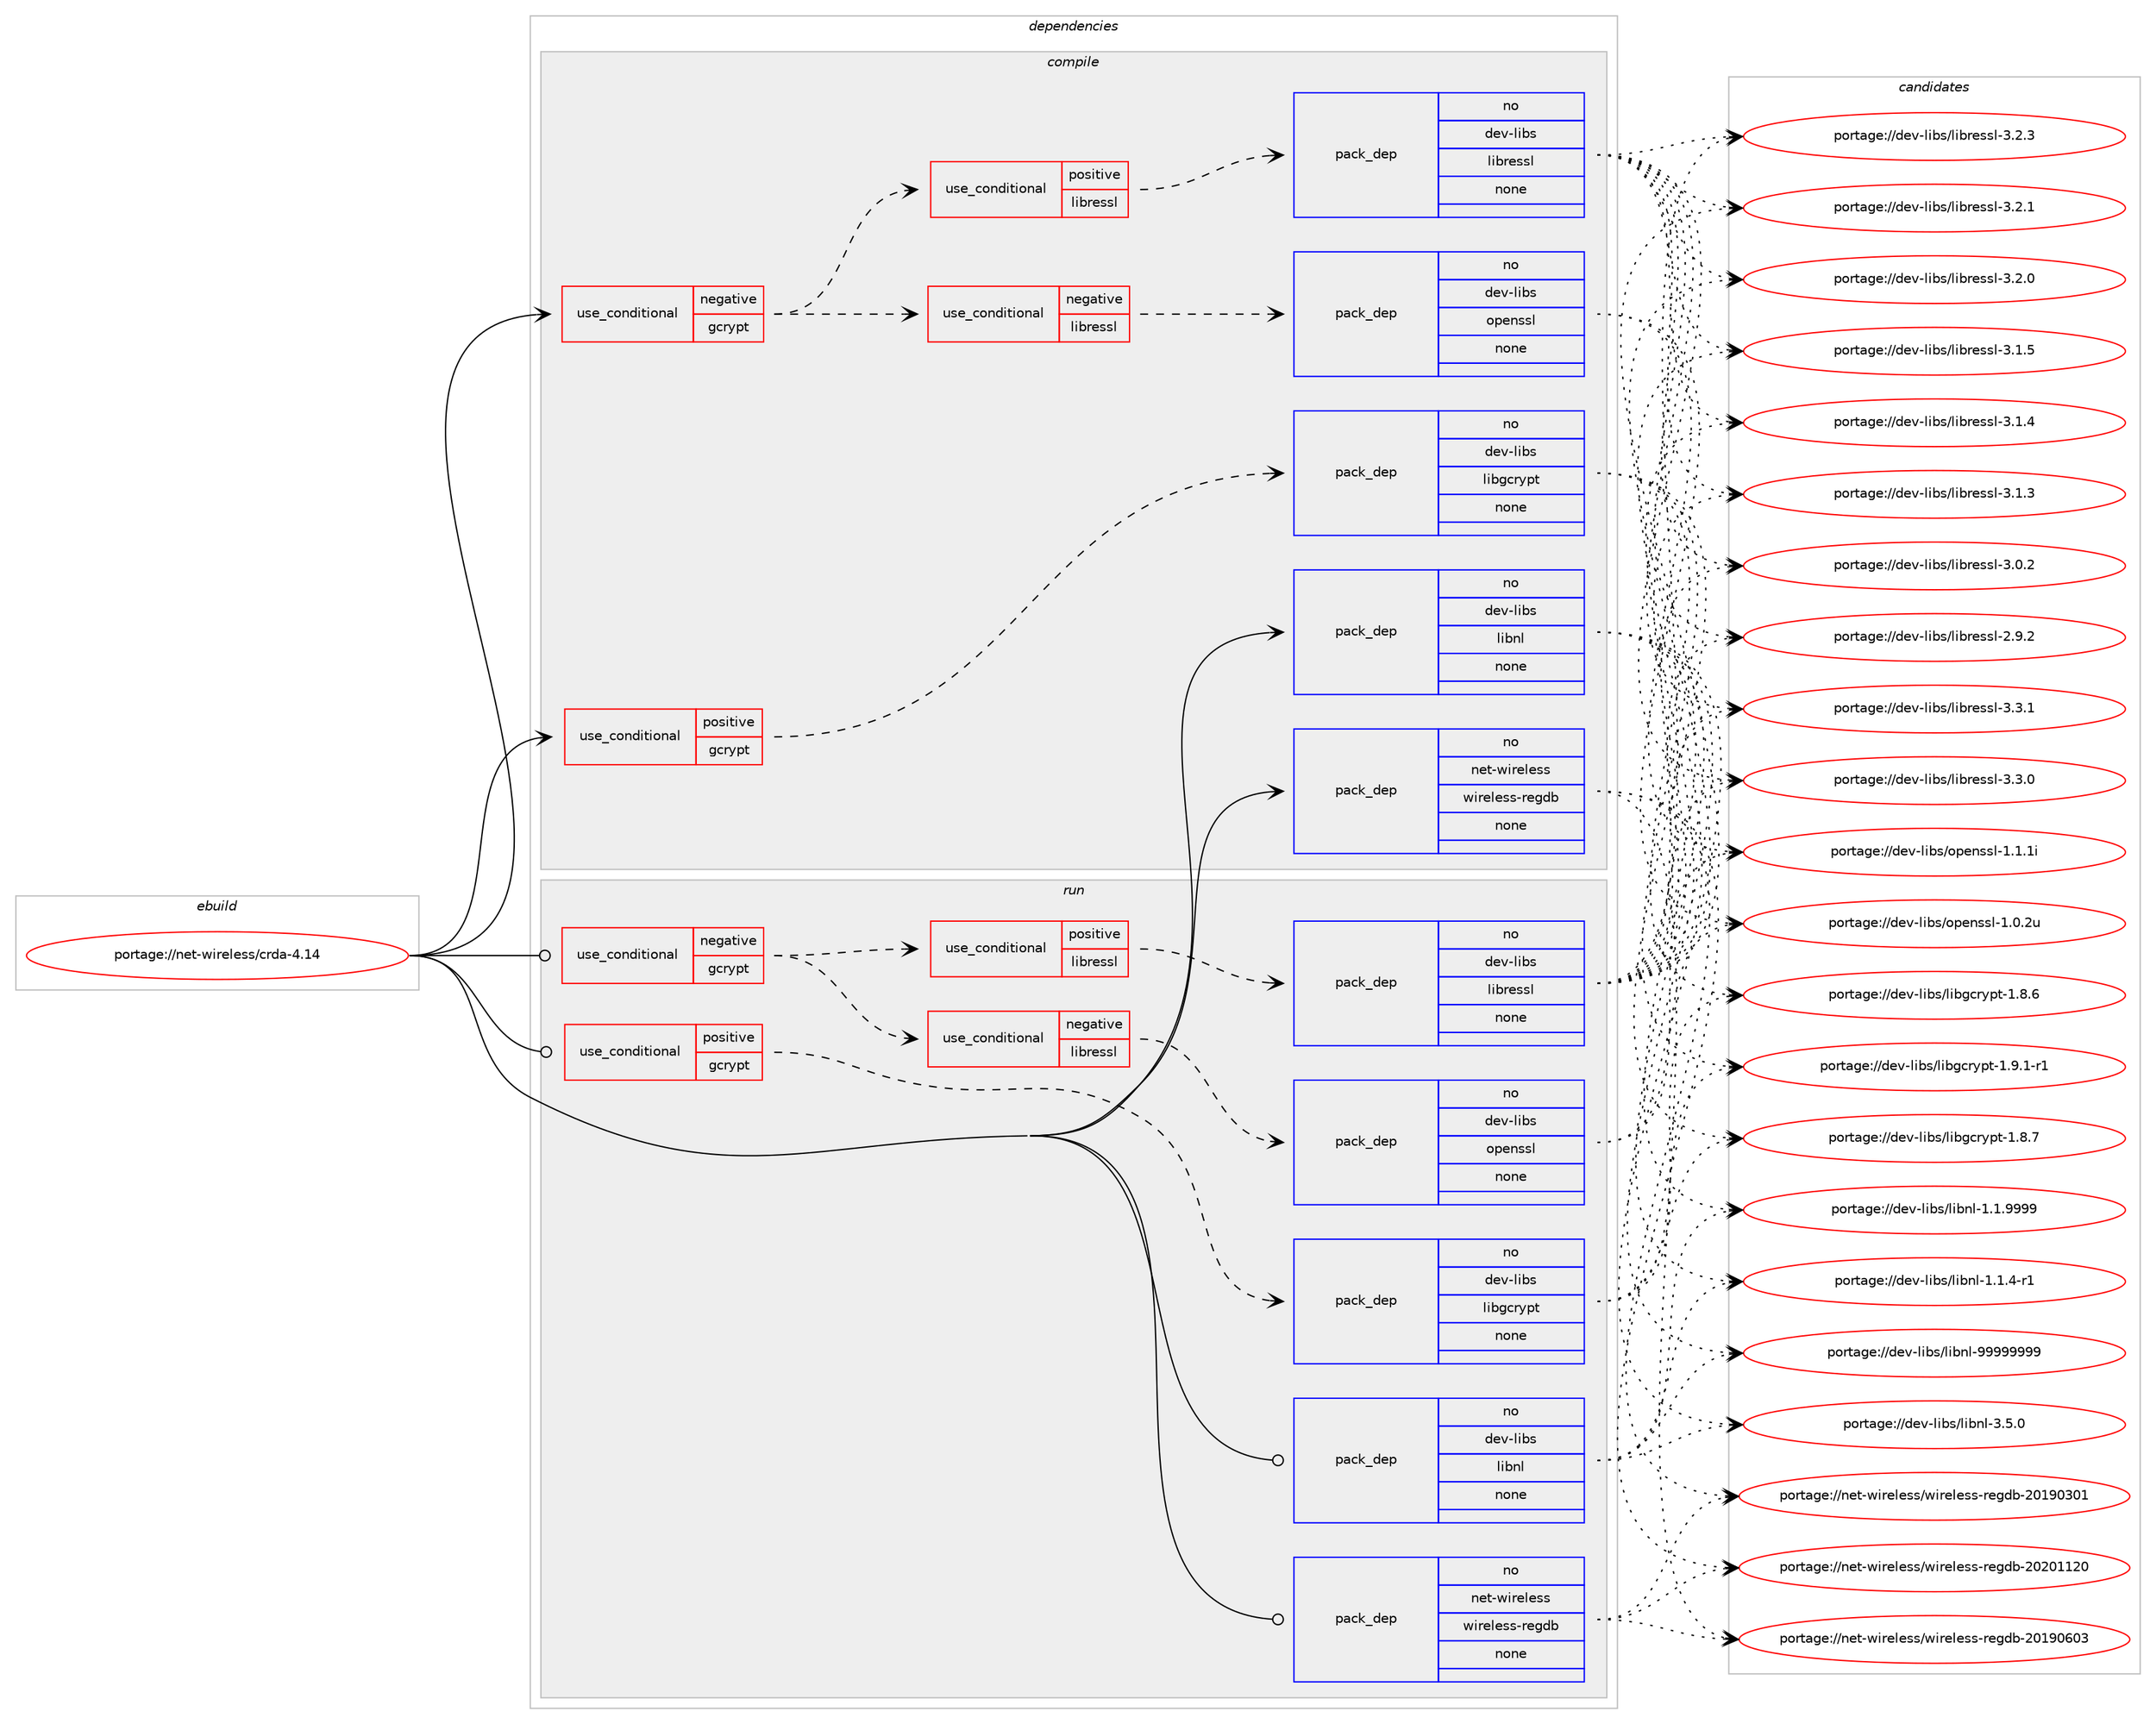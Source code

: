 digraph prolog {

# *************
# Graph options
# *************

newrank=true;
concentrate=true;
compound=true;
graph [rankdir=LR,fontname=Helvetica,fontsize=10,ranksep=1.5];#, ranksep=2.5, nodesep=0.2];
edge  [arrowhead=vee];
node  [fontname=Helvetica,fontsize=10];

# **********
# The ebuild
# **********

subgraph cluster_leftcol {
color=gray;
rank=same;
label=<<i>ebuild</i>>;
id [label="portage://net-wireless/crda-4.14", color=red, width=4, href="../net-wireless/crda-4.14.svg"];
}

# ****************
# The dependencies
# ****************

subgraph cluster_midcol {
color=gray;
label=<<i>dependencies</i>>;
subgraph cluster_compile {
fillcolor="#eeeeee";
style=filled;
label=<<i>compile</i>>;
subgraph cond3737 {
dependency12785 [label=<<TABLE BORDER="0" CELLBORDER="1" CELLSPACING="0" CELLPADDING="4"><TR><TD ROWSPAN="3" CELLPADDING="10">use_conditional</TD></TR><TR><TD>negative</TD></TR><TR><TD>gcrypt</TD></TR></TABLE>>, shape=none, color=red];
subgraph cond3738 {
dependency12786 [label=<<TABLE BORDER="0" CELLBORDER="1" CELLSPACING="0" CELLPADDING="4"><TR><TD ROWSPAN="3" CELLPADDING="10">use_conditional</TD></TR><TR><TD>negative</TD></TR><TR><TD>libressl</TD></TR></TABLE>>, shape=none, color=red];
subgraph pack8940 {
dependency12787 [label=<<TABLE BORDER="0" CELLBORDER="1" CELLSPACING="0" CELLPADDING="4" WIDTH="220"><TR><TD ROWSPAN="6" CELLPADDING="30">pack_dep</TD></TR><TR><TD WIDTH="110">no</TD></TR><TR><TD>dev-libs</TD></TR><TR><TD>openssl</TD></TR><TR><TD>none</TD></TR><TR><TD></TD></TR></TABLE>>, shape=none, color=blue];
}
dependency12786:e -> dependency12787:w [weight=20,style="dashed",arrowhead="vee"];
}
dependency12785:e -> dependency12786:w [weight=20,style="dashed",arrowhead="vee"];
subgraph cond3739 {
dependency12788 [label=<<TABLE BORDER="0" CELLBORDER="1" CELLSPACING="0" CELLPADDING="4"><TR><TD ROWSPAN="3" CELLPADDING="10">use_conditional</TD></TR><TR><TD>positive</TD></TR><TR><TD>libressl</TD></TR></TABLE>>, shape=none, color=red];
subgraph pack8941 {
dependency12789 [label=<<TABLE BORDER="0" CELLBORDER="1" CELLSPACING="0" CELLPADDING="4" WIDTH="220"><TR><TD ROWSPAN="6" CELLPADDING="30">pack_dep</TD></TR><TR><TD WIDTH="110">no</TD></TR><TR><TD>dev-libs</TD></TR><TR><TD>libressl</TD></TR><TR><TD>none</TD></TR><TR><TD></TD></TR></TABLE>>, shape=none, color=blue];
}
dependency12788:e -> dependency12789:w [weight=20,style="dashed",arrowhead="vee"];
}
dependency12785:e -> dependency12788:w [weight=20,style="dashed",arrowhead="vee"];
}
id:e -> dependency12785:w [weight=20,style="solid",arrowhead="vee"];
subgraph cond3740 {
dependency12790 [label=<<TABLE BORDER="0" CELLBORDER="1" CELLSPACING="0" CELLPADDING="4"><TR><TD ROWSPAN="3" CELLPADDING="10">use_conditional</TD></TR><TR><TD>positive</TD></TR><TR><TD>gcrypt</TD></TR></TABLE>>, shape=none, color=red];
subgraph pack8942 {
dependency12791 [label=<<TABLE BORDER="0" CELLBORDER="1" CELLSPACING="0" CELLPADDING="4" WIDTH="220"><TR><TD ROWSPAN="6" CELLPADDING="30">pack_dep</TD></TR><TR><TD WIDTH="110">no</TD></TR><TR><TD>dev-libs</TD></TR><TR><TD>libgcrypt</TD></TR><TR><TD>none</TD></TR><TR><TD></TD></TR></TABLE>>, shape=none, color=blue];
}
dependency12790:e -> dependency12791:w [weight=20,style="dashed",arrowhead="vee"];
}
id:e -> dependency12790:w [weight=20,style="solid",arrowhead="vee"];
subgraph pack8943 {
dependency12792 [label=<<TABLE BORDER="0" CELLBORDER="1" CELLSPACING="0" CELLPADDING="4" WIDTH="220"><TR><TD ROWSPAN="6" CELLPADDING="30">pack_dep</TD></TR><TR><TD WIDTH="110">no</TD></TR><TR><TD>dev-libs</TD></TR><TR><TD>libnl</TD></TR><TR><TD>none</TD></TR><TR><TD></TD></TR></TABLE>>, shape=none, color=blue];
}
id:e -> dependency12792:w [weight=20,style="solid",arrowhead="vee"];
subgraph pack8944 {
dependency12793 [label=<<TABLE BORDER="0" CELLBORDER="1" CELLSPACING="0" CELLPADDING="4" WIDTH="220"><TR><TD ROWSPAN="6" CELLPADDING="30">pack_dep</TD></TR><TR><TD WIDTH="110">no</TD></TR><TR><TD>net-wireless</TD></TR><TR><TD>wireless-regdb</TD></TR><TR><TD>none</TD></TR><TR><TD></TD></TR></TABLE>>, shape=none, color=blue];
}
id:e -> dependency12793:w [weight=20,style="solid",arrowhead="vee"];
}
subgraph cluster_compileandrun {
fillcolor="#eeeeee";
style=filled;
label=<<i>compile and run</i>>;
}
subgraph cluster_run {
fillcolor="#eeeeee";
style=filled;
label=<<i>run</i>>;
subgraph cond3741 {
dependency12794 [label=<<TABLE BORDER="0" CELLBORDER="1" CELLSPACING="0" CELLPADDING="4"><TR><TD ROWSPAN="3" CELLPADDING="10">use_conditional</TD></TR><TR><TD>negative</TD></TR><TR><TD>gcrypt</TD></TR></TABLE>>, shape=none, color=red];
subgraph cond3742 {
dependency12795 [label=<<TABLE BORDER="0" CELLBORDER="1" CELLSPACING="0" CELLPADDING="4"><TR><TD ROWSPAN="3" CELLPADDING="10">use_conditional</TD></TR><TR><TD>negative</TD></TR><TR><TD>libressl</TD></TR></TABLE>>, shape=none, color=red];
subgraph pack8945 {
dependency12796 [label=<<TABLE BORDER="0" CELLBORDER="1" CELLSPACING="0" CELLPADDING="4" WIDTH="220"><TR><TD ROWSPAN="6" CELLPADDING="30">pack_dep</TD></TR><TR><TD WIDTH="110">no</TD></TR><TR><TD>dev-libs</TD></TR><TR><TD>openssl</TD></TR><TR><TD>none</TD></TR><TR><TD></TD></TR></TABLE>>, shape=none, color=blue];
}
dependency12795:e -> dependency12796:w [weight=20,style="dashed",arrowhead="vee"];
}
dependency12794:e -> dependency12795:w [weight=20,style="dashed",arrowhead="vee"];
subgraph cond3743 {
dependency12797 [label=<<TABLE BORDER="0" CELLBORDER="1" CELLSPACING="0" CELLPADDING="4"><TR><TD ROWSPAN="3" CELLPADDING="10">use_conditional</TD></TR><TR><TD>positive</TD></TR><TR><TD>libressl</TD></TR></TABLE>>, shape=none, color=red];
subgraph pack8946 {
dependency12798 [label=<<TABLE BORDER="0" CELLBORDER="1" CELLSPACING="0" CELLPADDING="4" WIDTH="220"><TR><TD ROWSPAN="6" CELLPADDING="30">pack_dep</TD></TR><TR><TD WIDTH="110">no</TD></TR><TR><TD>dev-libs</TD></TR><TR><TD>libressl</TD></TR><TR><TD>none</TD></TR><TR><TD></TD></TR></TABLE>>, shape=none, color=blue];
}
dependency12797:e -> dependency12798:w [weight=20,style="dashed",arrowhead="vee"];
}
dependency12794:e -> dependency12797:w [weight=20,style="dashed",arrowhead="vee"];
}
id:e -> dependency12794:w [weight=20,style="solid",arrowhead="odot"];
subgraph cond3744 {
dependency12799 [label=<<TABLE BORDER="0" CELLBORDER="1" CELLSPACING="0" CELLPADDING="4"><TR><TD ROWSPAN="3" CELLPADDING="10">use_conditional</TD></TR><TR><TD>positive</TD></TR><TR><TD>gcrypt</TD></TR></TABLE>>, shape=none, color=red];
subgraph pack8947 {
dependency12800 [label=<<TABLE BORDER="0" CELLBORDER="1" CELLSPACING="0" CELLPADDING="4" WIDTH="220"><TR><TD ROWSPAN="6" CELLPADDING="30">pack_dep</TD></TR><TR><TD WIDTH="110">no</TD></TR><TR><TD>dev-libs</TD></TR><TR><TD>libgcrypt</TD></TR><TR><TD>none</TD></TR><TR><TD></TD></TR></TABLE>>, shape=none, color=blue];
}
dependency12799:e -> dependency12800:w [weight=20,style="dashed",arrowhead="vee"];
}
id:e -> dependency12799:w [weight=20,style="solid",arrowhead="odot"];
subgraph pack8948 {
dependency12801 [label=<<TABLE BORDER="0" CELLBORDER="1" CELLSPACING="0" CELLPADDING="4" WIDTH="220"><TR><TD ROWSPAN="6" CELLPADDING="30">pack_dep</TD></TR><TR><TD WIDTH="110">no</TD></TR><TR><TD>dev-libs</TD></TR><TR><TD>libnl</TD></TR><TR><TD>none</TD></TR><TR><TD></TD></TR></TABLE>>, shape=none, color=blue];
}
id:e -> dependency12801:w [weight=20,style="solid",arrowhead="odot"];
subgraph pack8949 {
dependency12802 [label=<<TABLE BORDER="0" CELLBORDER="1" CELLSPACING="0" CELLPADDING="4" WIDTH="220"><TR><TD ROWSPAN="6" CELLPADDING="30">pack_dep</TD></TR><TR><TD WIDTH="110">no</TD></TR><TR><TD>net-wireless</TD></TR><TR><TD>wireless-regdb</TD></TR><TR><TD>none</TD></TR><TR><TD></TD></TR></TABLE>>, shape=none, color=blue];
}
id:e -> dependency12802:w [weight=20,style="solid",arrowhead="odot"];
}
}

# **************
# The candidates
# **************

subgraph cluster_choices {
rank=same;
color=gray;
label=<<i>candidates</i>>;

subgraph choice8940 {
color=black;
nodesep=1;
choice100101118451081059811547111112101110115115108454946494649105 [label="portage://dev-libs/openssl-1.1.1i", color=red, width=4,href="../dev-libs/openssl-1.1.1i.svg"];
choice100101118451081059811547111112101110115115108454946484650117 [label="portage://dev-libs/openssl-1.0.2u", color=red, width=4,href="../dev-libs/openssl-1.0.2u.svg"];
dependency12787:e -> choice100101118451081059811547111112101110115115108454946494649105:w [style=dotted,weight="100"];
dependency12787:e -> choice100101118451081059811547111112101110115115108454946484650117:w [style=dotted,weight="100"];
}
subgraph choice8941 {
color=black;
nodesep=1;
choice10010111845108105981154710810598114101115115108455146514649 [label="portage://dev-libs/libressl-3.3.1", color=red, width=4,href="../dev-libs/libressl-3.3.1.svg"];
choice10010111845108105981154710810598114101115115108455146514648 [label="portage://dev-libs/libressl-3.3.0", color=red, width=4,href="../dev-libs/libressl-3.3.0.svg"];
choice10010111845108105981154710810598114101115115108455146504651 [label="portage://dev-libs/libressl-3.2.3", color=red, width=4,href="../dev-libs/libressl-3.2.3.svg"];
choice10010111845108105981154710810598114101115115108455146504649 [label="portage://dev-libs/libressl-3.2.1", color=red, width=4,href="../dev-libs/libressl-3.2.1.svg"];
choice10010111845108105981154710810598114101115115108455146504648 [label="portage://dev-libs/libressl-3.2.0", color=red, width=4,href="../dev-libs/libressl-3.2.0.svg"];
choice10010111845108105981154710810598114101115115108455146494653 [label="portage://dev-libs/libressl-3.1.5", color=red, width=4,href="../dev-libs/libressl-3.1.5.svg"];
choice10010111845108105981154710810598114101115115108455146494652 [label="portage://dev-libs/libressl-3.1.4", color=red, width=4,href="../dev-libs/libressl-3.1.4.svg"];
choice10010111845108105981154710810598114101115115108455146494651 [label="portage://dev-libs/libressl-3.1.3", color=red, width=4,href="../dev-libs/libressl-3.1.3.svg"];
choice10010111845108105981154710810598114101115115108455146484650 [label="portage://dev-libs/libressl-3.0.2", color=red, width=4,href="../dev-libs/libressl-3.0.2.svg"];
choice10010111845108105981154710810598114101115115108455046574650 [label="portage://dev-libs/libressl-2.9.2", color=red, width=4,href="../dev-libs/libressl-2.9.2.svg"];
dependency12789:e -> choice10010111845108105981154710810598114101115115108455146514649:w [style=dotted,weight="100"];
dependency12789:e -> choice10010111845108105981154710810598114101115115108455146514648:w [style=dotted,weight="100"];
dependency12789:e -> choice10010111845108105981154710810598114101115115108455146504651:w [style=dotted,weight="100"];
dependency12789:e -> choice10010111845108105981154710810598114101115115108455146504649:w [style=dotted,weight="100"];
dependency12789:e -> choice10010111845108105981154710810598114101115115108455146504648:w [style=dotted,weight="100"];
dependency12789:e -> choice10010111845108105981154710810598114101115115108455146494653:w [style=dotted,weight="100"];
dependency12789:e -> choice10010111845108105981154710810598114101115115108455146494652:w [style=dotted,weight="100"];
dependency12789:e -> choice10010111845108105981154710810598114101115115108455146494651:w [style=dotted,weight="100"];
dependency12789:e -> choice10010111845108105981154710810598114101115115108455146484650:w [style=dotted,weight="100"];
dependency12789:e -> choice10010111845108105981154710810598114101115115108455046574650:w [style=dotted,weight="100"];
}
subgraph choice8942 {
color=black;
nodesep=1;
choice10010111845108105981154710810598103991141211121164549465746494511449 [label="portage://dev-libs/libgcrypt-1.9.1-r1", color=red, width=4,href="../dev-libs/libgcrypt-1.9.1-r1.svg"];
choice1001011184510810598115471081059810399114121112116454946564655 [label="portage://dev-libs/libgcrypt-1.8.7", color=red, width=4,href="../dev-libs/libgcrypt-1.8.7.svg"];
choice1001011184510810598115471081059810399114121112116454946564654 [label="portage://dev-libs/libgcrypt-1.8.6", color=red, width=4,href="../dev-libs/libgcrypt-1.8.6.svg"];
dependency12791:e -> choice10010111845108105981154710810598103991141211121164549465746494511449:w [style=dotted,weight="100"];
dependency12791:e -> choice1001011184510810598115471081059810399114121112116454946564655:w [style=dotted,weight="100"];
dependency12791:e -> choice1001011184510810598115471081059810399114121112116454946564654:w [style=dotted,weight="100"];
}
subgraph choice8943 {
color=black;
nodesep=1;
choice10010111845108105981154710810598110108455757575757575757 [label="portage://dev-libs/libnl-99999999", color=red, width=4,href="../dev-libs/libnl-99999999.svg"];
choice10010111845108105981154710810598110108455146534648 [label="portage://dev-libs/libnl-3.5.0", color=red, width=4,href="../dev-libs/libnl-3.5.0.svg"];
choice10010111845108105981154710810598110108454946494657575757 [label="portage://dev-libs/libnl-1.1.9999", color=red, width=4,href="../dev-libs/libnl-1.1.9999.svg"];
choice100101118451081059811547108105981101084549464946524511449 [label="portage://dev-libs/libnl-1.1.4-r1", color=red, width=4,href="../dev-libs/libnl-1.1.4-r1.svg"];
dependency12792:e -> choice10010111845108105981154710810598110108455757575757575757:w [style=dotted,weight="100"];
dependency12792:e -> choice10010111845108105981154710810598110108455146534648:w [style=dotted,weight="100"];
dependency12792:e -> choice10010111845108105981154710810598110108454946494657575757:w [style=dotted,weight="100"];
dependency12792:e -> choice100101118451081059811547108105981101084549464946524511449:w [style=dotted,weight="100"];
}
subgraph choice8944 {
color=black;
nodesep=1;
choice11010111645119105114101108101115115471191051141011081011151154511410110310098455048504849495048 [label="portage://net-wireless/wireless-regdb-20201120", color=red, width=4,href="../net-wireless/wireless-regdb-20201120.svg"];
choice11010111645119105114101108101115115471191051141011081011151154511410110310098455048495748544851 [label="portage://net-wireless/wireless-regdb-20190603", color=red, width=4,href="../net-wireless/wireless-regdb-20190603.svg"];
choice11010111645119105114101108101115115471191051141011081011151154511410110310098455048495748514849 [label="portage://net-wireless/wireless-regdb-20190301", color=red, width=4,href="../net-wireless/wireless-regdb-20190301.svg"];
dependency12793:e -> choice11010111645119105114101108101115115471191051141011081011151154511410110310098455048504849495048:w [style=dotted,weight="100"];
dependency12793:e -> choice11010111645119105114101108101115115471191051141011081011151154511410110310098455048495748544851:w [style=dotted,weight="100"];
dependency12793:e -> choice11010111645119105114101108101115115471191051141011081011151154511410110310098455048495748514849:w [style=dotted,weight="100"];
}
subgraph choice8945 {
color=black;
nodesep=1;
choice100101118451081059811547111112101110115115108454946494649105 [label="portage://dev-libs/openssl-1.1.1i", color=red, width=4,href="../dev-libs/openssl-1.1.1i.svg"];
choice100101118451081059811547111112101110115115108454946484650117 [label="portage://dev-libs/openssl-1.0.2u", color=red, width=4,href="../dev-libs/openssl-1.0.2u.svg"];
dependency12796:e -> choice100101118451081059811547111112101110115115108454946494649105:w [style=dotted,weight="100"];
dependency12796:e -> choice100101118451081059811547111112101110115115108454946484650117:w [style=dotted,weight="100"];
}
subgraph choice8946 {
color=black;
nodesep=1;
choice10010111845108105981154710810598114101115115108455146514649 [label="portage://dev-libs/libressl-3.3.1", color=red, width=4,href="../dev-libs/libressl-3.3.1.svg"];
choice10010111845108105981154710810598114101115115108455146514648 [label="portage://dev-libs/libressl-3.3.0", color=red, width=4,href="../dev-libs/libressl-3.3.0.svg"];
choice10010111845108105981154710810598114101115115108455146504651 [label="portage://dev-libs/libressl-3.2.3", color=red, width=4,href="../dev-libs/libressl-3.2.3.svg"];
choice10010111845108105981154710810598114101115115108455146504649 [label="portage://dev-libs/libressl-3.2.1", color=red, width=4,href="../dev-libs/libressl-3.2.1.svg"];
choice10010111845108105981154710810598114101115115108455146504648 [label="portage://dev-libs/libressl-3.2.0", color=red, width=4,href="../dev-libs/libressl-3.2.0.svg"];
choice10010111845108105981154710810598114101115115108455146494653 [label="portage://dev-libs/libressl-3.1.5", color=red, width=4,href="../dev-libs/libressl-3.1.5.svg"];
choice10010111845108105981154710810598114101115115108455146494652 [label="portage://dev-libs/libressl-3.1.4", color=red, width=4,href="../dev-libs/libressl-3.1.4.svg"];
choice10010111845108105981154710810598114101115115108455146494651 [label="portage://dev-libs/libressl-3.1.3", color=red, width=4,href="../dev-libs/libressl-3.1.3.svg"];
choice10010111845108105981154710810598114101115115108455146484650 [label="portage://dev-libs/libressl-3.0.2", color=red, width=4,href="../dev-libs/libressl-3.0.2.svg"];
choice10010111845108105981154710810598114101115115108455046574650 [label="portage://dev-libs/libressl-2.9.2", color=red, width=4,href="../dev-libs/libressl-2.9.2.svg"];
dependency12798:e -> choice10010111845108105981154710810598114101115115108455146514649:w [style=dotted,weight="100"];
dependency12798:e -> choice10010111845108105981154710810598114101115115108455146514648:w [style=dotted,weight="100"];
dependency12798:e -> choice10010111845108105981154710810598114101115115108455146504651:w [style=dotted,weight="100"];
dependency12798:e -> choice10010111845108105981154710810598114101115115108455146504649:w [style=dotted,weight="100"];
dependency12798:e -> choice10010111845108105981154710810598114101115115108455146504648:w [style=dotted,weight="100"];
dependency12798:e -> choice10010111845108105981154710810598114101115115108455146494653:w [style=dotted,weight="100"];
dependency12798:e -> choice10010111845108105981154710810598114101115115108455146494652:w [style=dotted,weight="100"];
dependency12798:e -> choice10010111845108105981154710810598114101115115108455146494651:w [style=dotted,weight="100"];
dependency12798:e -> choice10010111845108105981154710810598114101115115108455146484650:w [style=dotted,weight="100"];
dependency12798:e -> choice10010111845108105981154710810598114101115115108455046574650:w [style=dotted,weight="100"];
}
subgraph choice8947 {
color=black;
nodesep=1;
choice10010111845108105981154710810598103991141211121164549465746494511449 [label="portage://dev-libs/libgcrypt-1.9.1-r1", color=red, width=4,href="../dev-libs/libgcrypt-1.9.1-r1.svg"];
choice1001011184510810598115471081059810399114121112116454946564655 [label="portage://dev-libs/libgcrypt-1.8.7", color=red, width=4,href="../dev-libs/libgcrypt-1.8.7.svg"];
choice1001011184510810598115471081059810399114121112116454946564654 [label="portage://dev-libs/libgcrypt-1.8.6", color=red, width=4,href="../dev-libs/libgcrypt-1.8.6.svg"];
dependency12800:e -> choice10010111845108105981154710810598103991141211121164549465746494511449:w [style=dotted,weight="100"];
dependency12800:e -> choice1001011184510810598115471081059810399114121112116454946564655:w [style=dotted,weight="100"];
dependency12800:e -> choice1001011184510810598115471081059810399114121112116454946564654:w [style=dotted,weight="100"];
}
subgraph choice8948 {
color=black;
nodesep=1;
choice10010111845108105981154710810598110108455757575757575757 [label="portage://dev-libs/libnl-99999999", color=red, width=4,href="../dev-libs/libnl-99999999.svg"];
choice10010111845108105981154710810598110108455146534648 [label="portage://dev-libs/libnl-3.5.0", color=red, width=4,href="../dev-libs/libnl-3.5.0.svg"];
choice10010111845108105981154710810598110108454946494657575757 [label="portage://dev-libs/libnl-1.1.9999", color=red, width=4,href="../dev-libs/libnl-1.1.9999.svg"];
choice100101118451081059811547108105981101084549464946524511449 [label="portage://dev-libs/libnl-1.1.4-r1", color=red, width=4,href="../dev-libs/libnl-1.1.4-r1.svg"];
dependency12801:e -> choice10010111845108105981154710810598110108455757575757575757:w [style=dotted,weight="100"];
dependency12801:e -> choice10010111845108105981154710810598110108455146534648:w [style=dotted,weight="100"];
dependency12801:e -> choice10010111845108105981154710810598110108454946494657575757:w [style=dotted,weight="100"];
dependency12801:e -> choice100101118451081059811547108105981101084549464946524511449:w [style=dotted,weight="100"];
}
subgraph choice8949 {
color=black;
nodesep=1;
choice11010111645119105114101108101115115471191051141011081011151154511410110310098455048504849495048 [label="portage://net-wireless/wireless-regdb-20201120", color=red, width=4,href="../net-wireless/wireless-regdb-20201120.svg"];
choice11010111645119105114101108101115115471191051141011081011151154511410110310098455048495748544851 [label="portage://net-wireless/wireless-regdb-20190603", color=red, width=4,href="../net-wireless/wireless-regdb-20190603.svg"];
choice11010111645119105114101108101115115471191051141011081011151154511410110310098455048495748514849 [label="portage://net-wireless/wireless-regdb-20190301", color=red, width=4,href="../net-wireless/wireless-regdb-20190301.svg"];
dependency12802:e -> choice11010111645119105114101108101115115471191051141011081011151154511410110310098455048504849495048:w [style=dotted,weight="100"];
dependency12802:e -> choice11010111645119105114101108101115115471191051141011081011151154511410110310098455048495748544851:w [style=dotted,weight="100"];
dependency12802:e -> choice11010111645119105114101108101115115471191051141011081011151154511410110310098455048495748514849:w [style=dotted,weight="100"];
}
}

}

